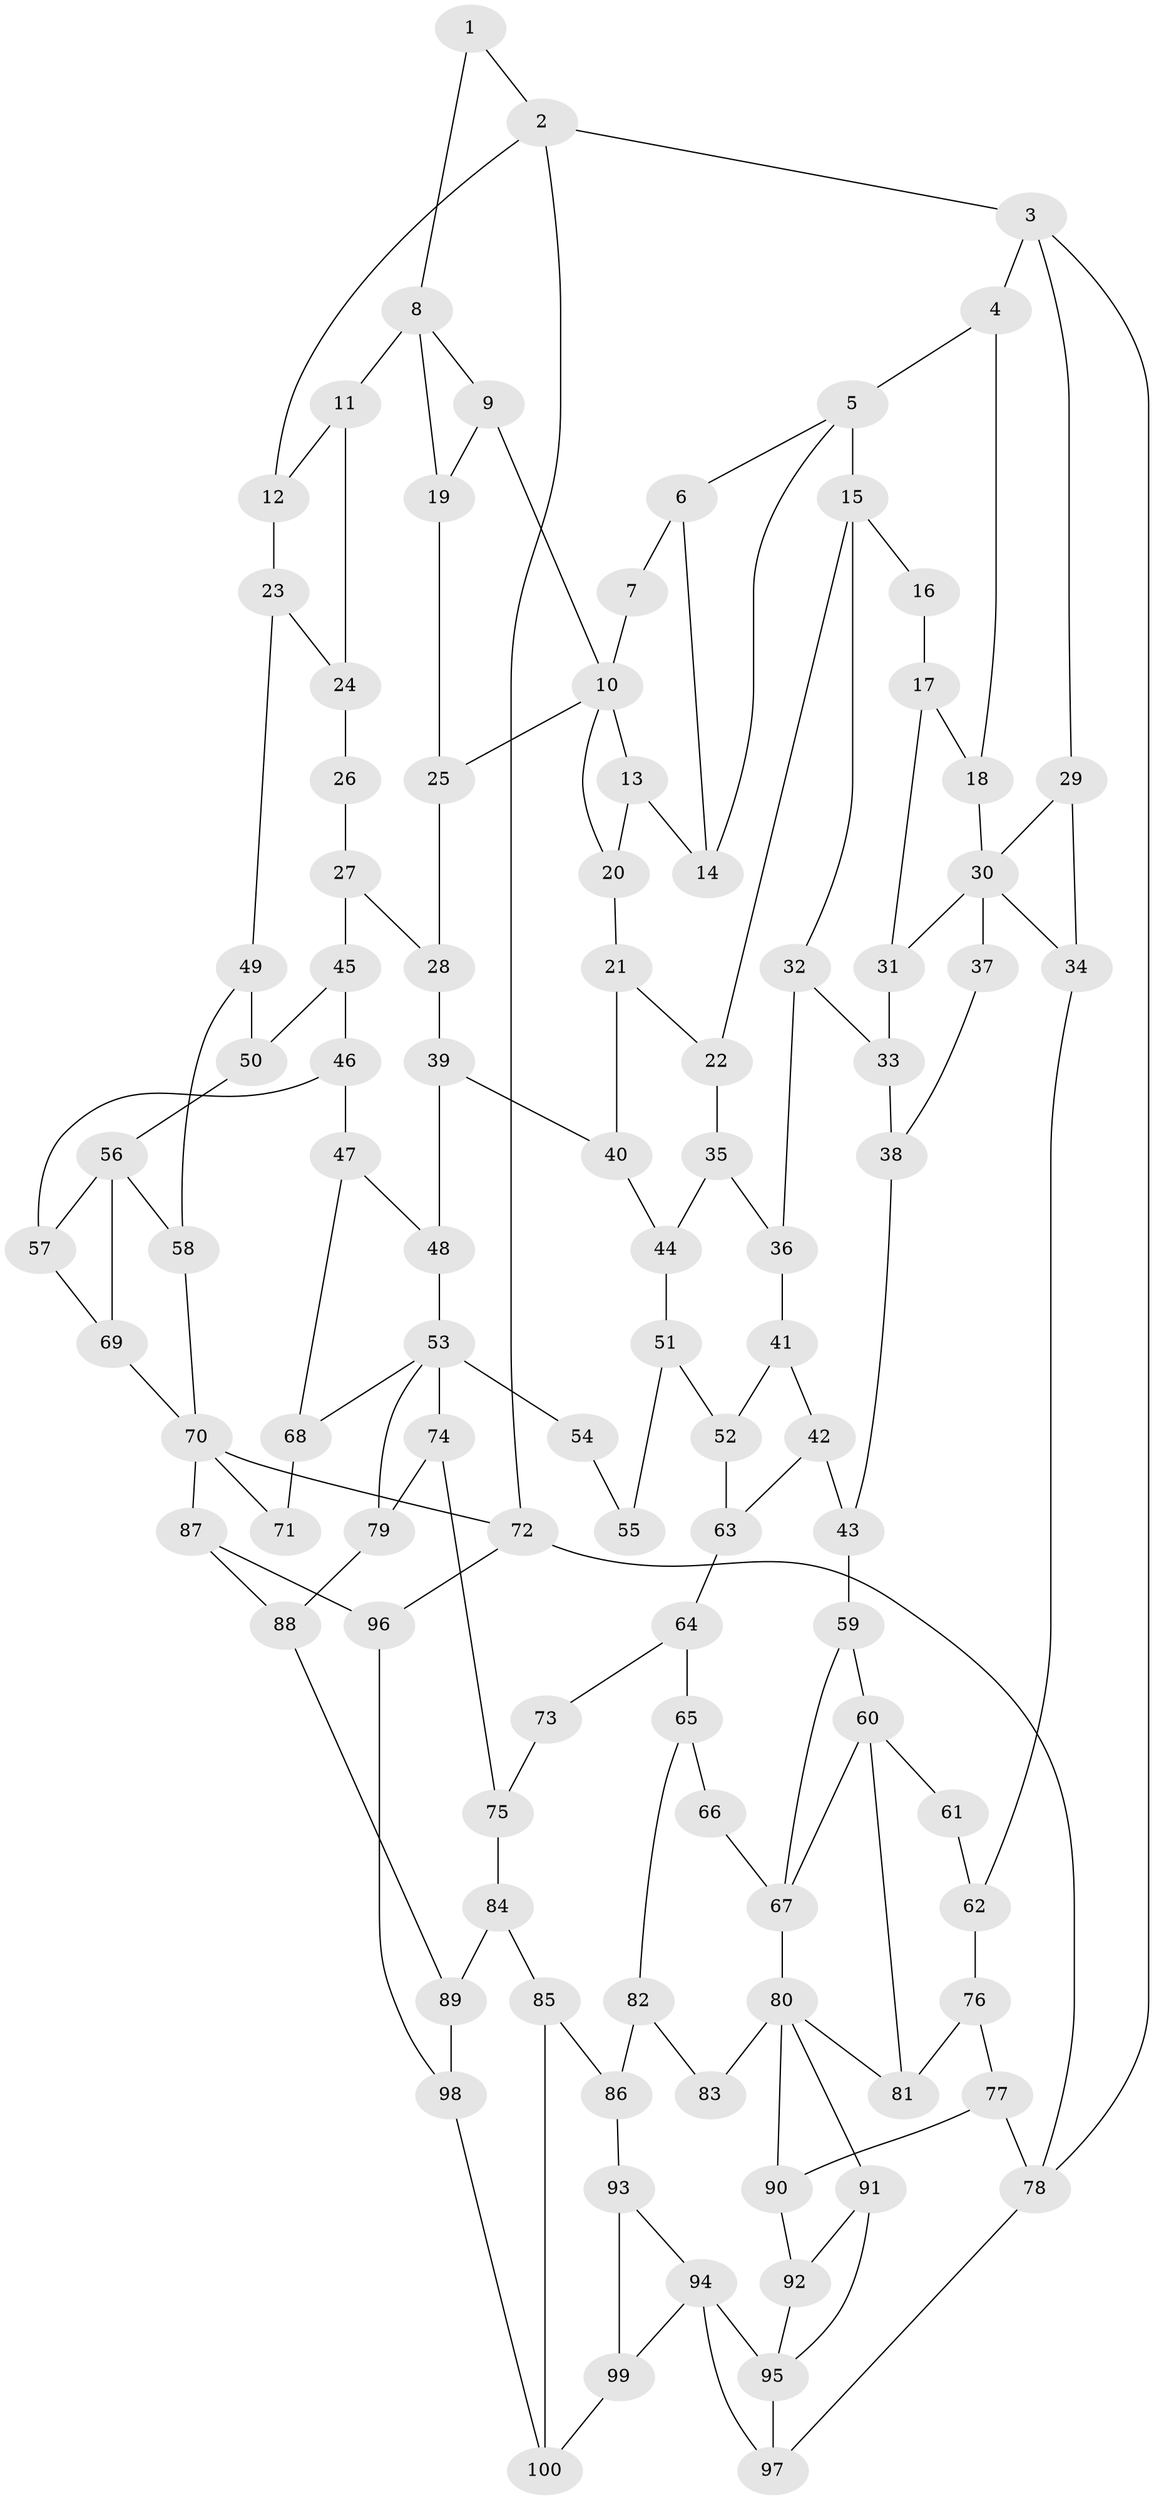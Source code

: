 // original degree distribution, {3: 0.02142857142857143, 6: 0.22857142857142856, 4: 0.22857142857142856, 5: 0.5214285714285715}
// Generated by graph-tools (version 1.1) at 2025/54/03/04/25 22:54:29]
// undirected, 100 vertices, 155 edges
graph export_dot {
  node [color=gray90,style=filled];
  1;
  2;
  3;
  4;
  5;
  6;
  7;
  8;
  9;
  10;
  11;
  12;
  13;
  14;
  15;
  16;
  17;
  18;
  19;
  20;
  21;
  22;
  23;
  24;
  25;
  26;
  27;
  28;
  29;
  30;
  31;
  32;
  33;
  34;
  35;
  36;
  37;
  38;
  39;
  40;
  41;
  42;
  43;
  44;
  45;
  46;
  47;
  48;
  49;
  50;
  51;
  52;
  53;
  54;
  55;
  56;
  57;
  58;
  59;
  60;
  61;
  62;
  63;
  64;
  65;
  66;
  67;
  68;
  69;
  70;
  71;
  72;
  73;
  74;
  75;
  76;
  77;
  78;
  79;
  80;
  81;
  82;
  83;
  84;
  85;
  86;
  87;
  88;
  89;
  90;
  91;
  92;
  93;
  94;
  95;
  96;
  97;
  98;
  99;
  100;
  1 -- 2 [weight=1.0];
  1 -- 8 [weight=1.0];
  2 -- 3 [weight=1.0];
  2 -- 12 [weight=1.0];
  2 -- 72 [weight=1.0];
  3 -- 4 [weight=1.0];
  3 -- 29 [weight=1.0];
  3 -- 78 [weight=1.0];
  4 -- 5 [weight=1.0];
  4 -- 18 [weight=1.0];
  5 -- 6 [weight=1.0];
  5 -- 14 [weight=1.0];
  5 -- 15 [weight=2.0];
  6 -- 7 [weight=1.0];
  6 -- 14 [weight=1.0];
  7 -- 10 [weight=2.0];
  8 -- 9 [weight=1.0];
  8 -- 11 [weight=2.0];
  8 -- 19 [weight=1.0];
  9 -- 10 [weight=1.0];
  9 -- 19 [weight=1.0];
  10 -- 13 [weight=1.0];
  10 -- 20 [weight=1.0];
  10 -- 25 [weight=1.0];
  11 -- 12 [weight=1.0];
  11 -- 24 [weight=3.0];
  12 -- 23 [weight=1.0];
  13 -- 14 [weight=1.0];
  13 -- 20 [weight=1.0];
  15 -- 16 [weight=2.0];
  15 -- 22 [weight=1.0];
  15 -- 32 [weight=1.0];
  16 -- 17 [weight=1.0];
  17 -- 18 [weight=1.0];
  17 -- 31 [weight=1.0];
  18 -- 30 [weight=1.0];
  19 -- 25 [weight=1.0];
  20 -- 21 [weight=1.0];
  21 -- 22 [weight=1.0];
  21 -- 40 [weight=1.0];
  22 -- 35 [weight=1.0];
  23 -- 24 [weight=1.0];
  23 -- 49 [weight=1.0];
  24 -- 26 [weight=2.0];
  25 -- 28 [weight=1.0];
  26 -- 27 [weight=1.0];
  27 -- 28 [weight=1.0];
  27 -- 45 [weight=1.0];
  28 -- 39 [weight=1.0];
  29 -- 30 [weight=1.0];
  29 -- 34 [weight=1.0];
  30 -- 31 [weight=1.0];
  30 -- 34 [weight=1.0];
  30 -- 37 [weight=2.0];
  31 -- 33 [weight=1.0];
  32 -- 33 [weight=1.0];
  32 -- 36 [weight=1.0];
  33 -- 38 [weight=1.0];
  34 -- 62 [weight=1.0];
  35 -- 36 [weight=1.0];
  35 -- 44 [weight=1.0];
  36 -- 41 [weight=1.0];
  37 -- 38 [weight=1.0];
  38 -- 43 [weight=1.0];
  39 -- 40 [weight=1.0];
  39 -- 48 [weight=1.0];
  40 -- 44 [weight=1.0];
  41 -- 42 [weight=1.0];
  41 -- 52 [weight=1.0];
  42 -- 43 [weight=1.0];
  42 -- 63 [weight=1.0];
  43 -- 59 [weight=1.0];
  44 -- 51 [weight=1.0];
  45 -- 46 [weight=1.0];
  45 -- 50 [weight=1.0];
  46 -- 47 [weight=1.0];
  46 -- 57 [weight=1.0];
  47 -- 48 [weight=1.0];
  47 -- 68 [weight=1.0];
  48 -- 53 [weight=1.0];
  49 -- 50 [weight=1.0];
  49 -- 58 [weight=1.0];
  50 -- 56 [weight=1.0];
  51 -- 52 [weight=1.0];
  51 -- 55 [weight=1.0];
  52 -- 63 [weight=1.0];
  53 -- 54 [weight=2.0];
  53 -- 68 [weight=1.0];
  53 -- 74 [weight=1.0];
  53 -- 79 [weight=1.0];
  54 -- 55 [weight=1.0];
  56 -- 57 [weight=1.0];
  56 -- 58 [weight=1.0];
  56 -- 69 [weight=1.0];
  57 -- 69 [weight=1.0];
  58 -- 70 [weight=1.0];
  59 -- 60 [weight=1.0];
  59 -- 67 [weight=1.0];
  60 -- 61 [weight=2.0];
  60 -- 67 [weight=2.0];
  60 -- 81 [weight=1.0];
  61 -- 62 [weight=1.0];
  62 -- 76 [weight=1.0];
  63 -- 64 [weight=1.0];
  64 -- 65 [weight=1.0];
  64 -- 73 [weight=1.0];
  65 -- 66 [weight=1.0];
  65 -- 82 [weight=1.0];
  66 -- 67 [weight=2.0];
  67 -- 80 [weight=1.0];
  68 -- 71 [weight=1.0];
  69 -- 70 [weight=1.0];
  70 -- 71 [weight=2.0];
  70 -- 72 [weight=1.0];
  70 -- 87 [weight=1.0];
  72 -- 78 [weight=1.0];
  72 -- 96 [weight=1.0];
  73 -- 75 [weight=1.0];
  74 -- 75 [weight=1.0];
  74 -- 79 [weight=1.0];
  75 -- 84 [weight=1.0];
  76 -- 77 [weight=1.0];
  76 -- 81 [weight=1.0];
  77 -- 78 [weight=1.0];
  77 -- 90 [weight=1.0];
  78 -- 97 [weight=1.0];
  79 -- 88 [weight=1.0];
  80 -- 81 [weight=1.0];
  80 -- 83 [weight=2.0];
  80 -- 90 [weight=1.0];
  80 -- 91 [weight=1.0];
  82 -- 83 [weight=1.0];
  82 -- 86 [weight=1.0];
  84 -- 85 [weight=1.0];
  84 -- 89 [weight=1.0];
  85 -- 86 [weight=1.0];
  85 -- 100 [weight=1.0];
  86 -- 93 [weight=1.0];
  87 -- 88 [weight=1.0];
  87 -- 96 [weight=1.0];
  88 -- 89 [weight=1.0];
  89 -- 98 [weight=1.0];
  90 -- 92 [weight=1.0];
  91 -- 92 [weight=1.0];
  91 -- 95 [weight=1.0];
  92 -- 95 [weight=1.0];
  93 -- 94 [weight=1.0];
  93 -- 99 [weight=1.0];
  94 -- 95 [weight=3.0];
  94 -- 97 [weight=1.0];
  94 -- 99 [weight=1.0];
  95 -- 97 [weight=1.0];
  96 -- 98 [weight=1.0];
  98 -- 100 [weight=1.0];
  99 -- 100 [weight=1.0];
}
